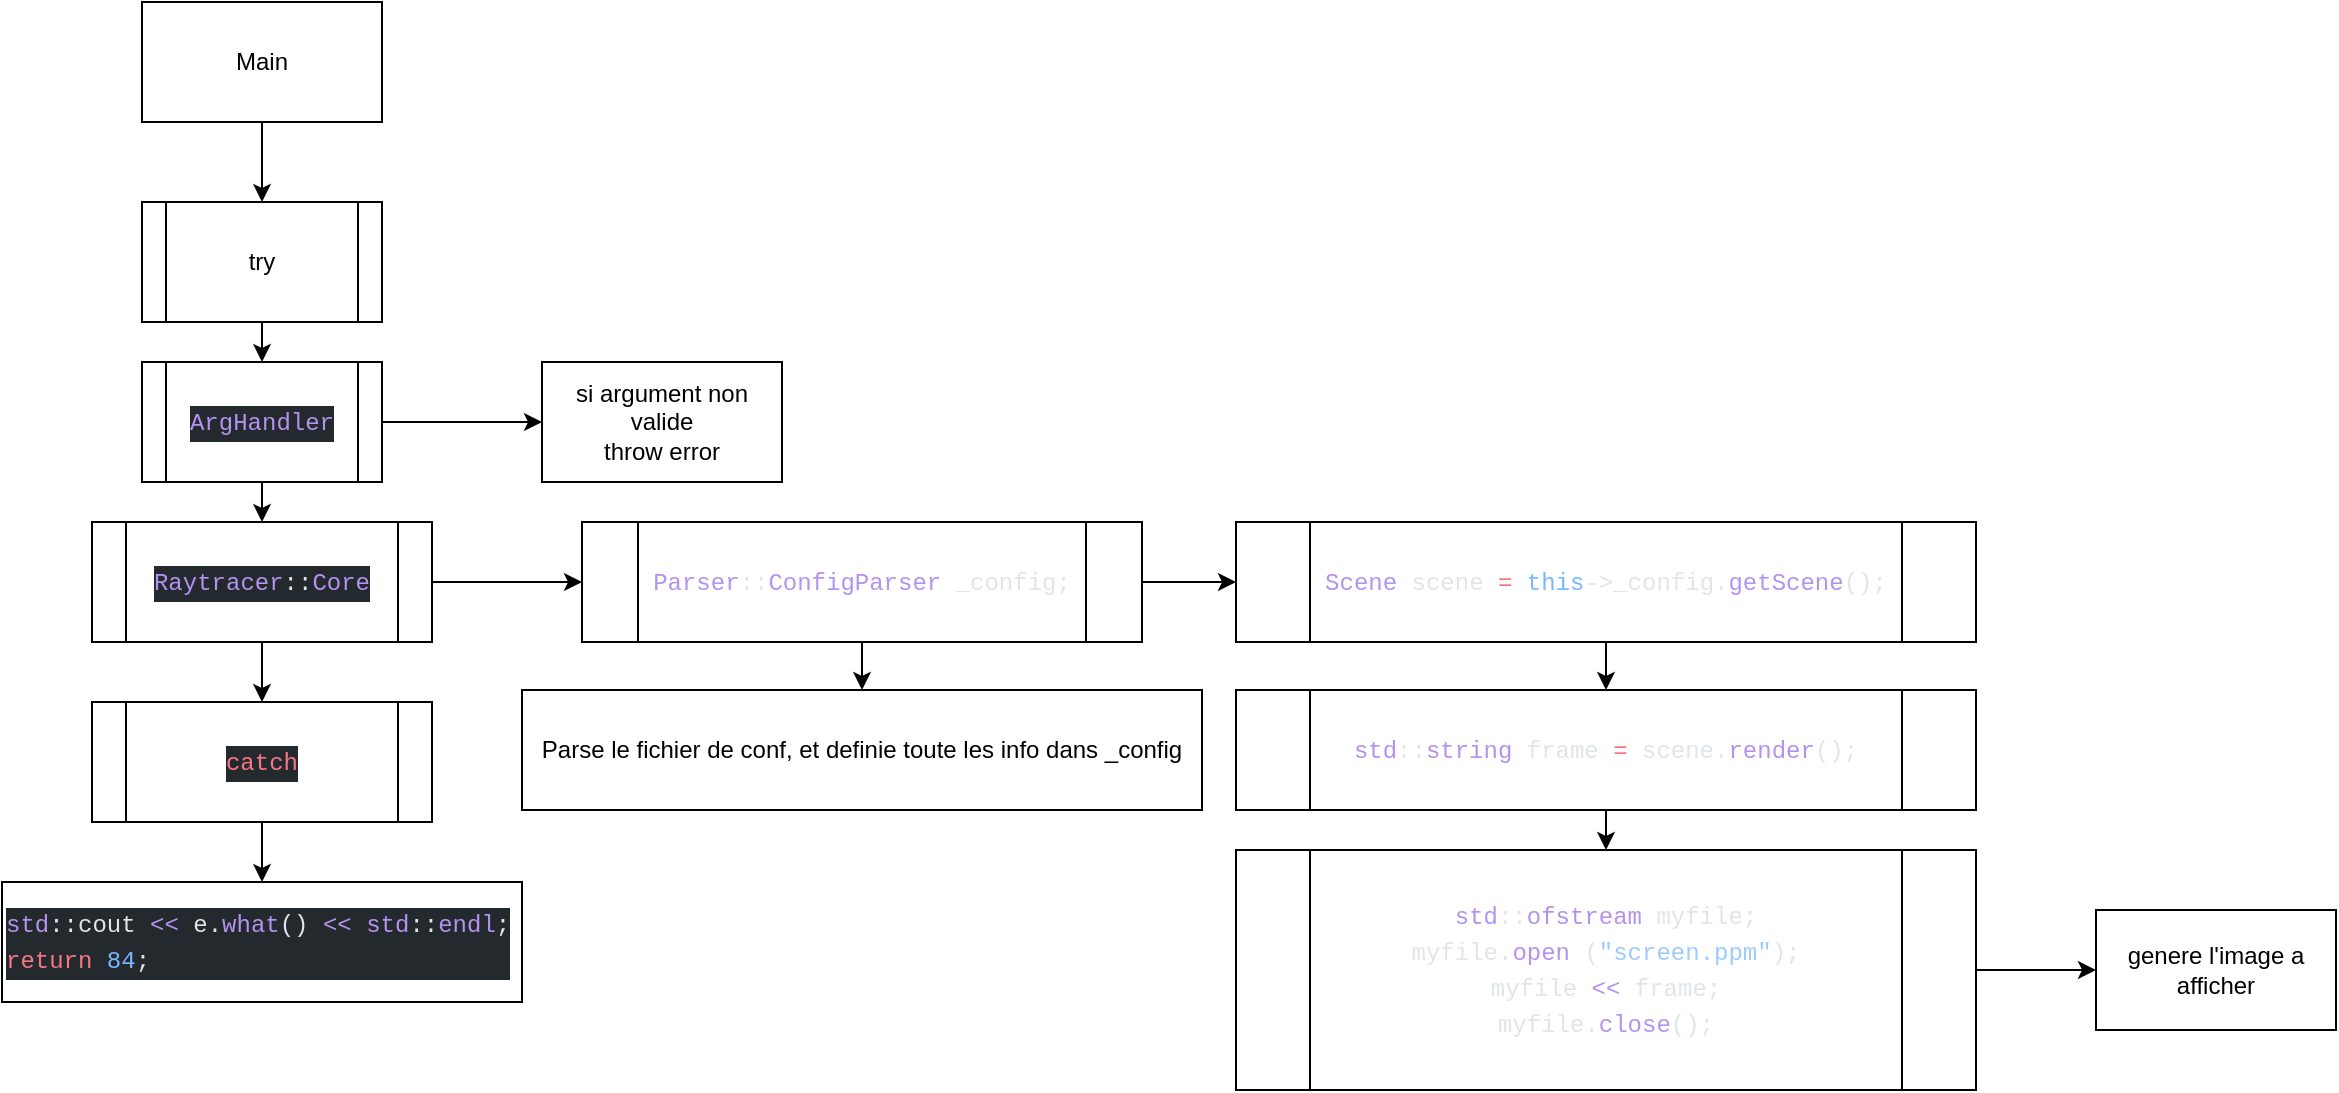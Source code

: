 <mxfile>
    <diagram id="7HJvE_LNuFIET7Rovjdp" name="Page-1">
        <mxGraphModel dx="834" dy="665" grid="1" gridSize="10" guides="1" tooltips="1" connect="1" arrows="1" fold="1" page="1" pageScale="1" pageWidth="827" pageHeight="1169" math="0" shadow="0">
            <root>
                <mxCell id="0"/>
                <mxCell id="1" parent="0"/>
                <mxCell id="4" value="" style="edgeStyle=none;html=1;" edge="1" parent="1" source="2" target="3">
                    <mxGeometry relative="1" as="geometry"/>
                </mxCell>
                <mxCell id="2" value="Main" style="rounded=0;whiteSpace=wrap;html=1;" vertex="1" parent="1">
                    <mxGeometry x="280" y="40" width="120" height="60" as="geometry"/>
                </mxCell>
                <mxCell id="6" value="" style="edgeStyle=none;html=1;" edge="1" parent="1" source="3" target="5">
                    <mxGeometry relative="1" as="geometry"/>
                </mxCell>
                <mxCell id="3" value="try" style="shape=process;whiteSpace=wrap;html=1;backgroundOutline=1;" vertex="1" parent="1">
                    <mxGeometry x="280" y="140" width="120" height="60" as="geometry"/>
                </mxCell>
                <mxCell id="8" value="" style="edgeStyle=none;html=1;" edge="1" parent="1" source="5" target="7">
                    <mxGeometry relative="1" as="geometry"/>
                </mxCell>
                <mxCell id="14" value="" style="edgeStyle=none;html=1;" edge="1" parent="1" source="5" target="13">
                    <mxGeometry relative="1" as="geometry"/>
                </mxCell>
                <mxCell id="5" value="&lt;div style=&quot;color: rgb(225, 228, 232); background-color: rgb(36, 41, 46); font-family: Menlo, Monaco, &amp;quot;Courier New&amp;quot;, monospace; line-height: 18px;&quot;&gt;&lt;span style=&quot;color: #b392f0;&quot;&gt;ArgHandler&lt;/span&gt;&lt;/div&gt;" style="shape=process;whiteSpace=wrap;html=1;backgroundOutline=1;" vertex="1" parent="1">
                    <mxGeometry x="280" y="220" width="120" height="60" as="geometry"/>
                </mxCell>
                <mxCell id="10" value="" style="edgeStyle=none;html=1;" edge="1" parent="1" source="7" target="9">
                    <mxGeometry relative="1" as="geometry"/>
                </mxCell>
                <mxCell id="25" value="" style="edgeStyle=none;html=1;" edge="1" parent="1" source="7" target="23">
                    <mxGeometry relative="1" as="geometry"/>
                </mxCell>
                <mxCell id="7" value="&lt;div style=&quot;color: rgb(225, 228, 232); background-color: rgb(36, 41, 46); font-family: Menlo, Monaco, &amp;quot;Courier New&amp;quot;, monospace; line-height: 18px;&quot;&gt;&lt;div style=&quot;line-height: 18px;&quot;&gt;&lt;span style=&quot;color: #b392f0;&quot;&gt;Raytracer&lt;/span&gt;::&lt;span style=&quot;color: #b392f0;&quot;&gt;Core&lt;/span&gt;&lt;/div&gt;&lt;/div&gt;" style="shape=process;whiteSpace=wrap;html=1;backgroundOutline=1;" vertex="1" parent="1">
                    <mxGeometry x="255" y="300" width="170" height="60" as="geometry"/>
                </mxCell>
                <mxCell id="12" value="" style="edgeStyle=none;html=1;" edge="1" parent="1" source="9" target="11">
                    <mxGeometry relative="1" as="geometry"/>
                </mxCell>
                <mxCell id="9" value="&lt;div style=&quot;color: rgb(225, 228, 232); background-color: rgb(36, 41, 46); font-family: Menlo, Monaco, &amp;quot;Courier New&amp;quot;, monospace; line-height: 18px;&quot;&gt;&lt;div style=&quot;line-height: 18px;&quot;&gt;&lt;div style=&quot;line-height: 18px;&quot;&gt;&lt;span style=&quot;color: #f97583;&quot;&gt;catch&lt;/span&gt;&lt;/div&gt;&lt;/div&gt;&lt;/div&gt;" style="shape=process;whiteSpace=wrap;html=1;backgroundOutline=1;" vertex="1" parent="1">
                    <mxGeometry x="255" y="390" width="170" height="60" as="geometry"/>
                </mxCell>
                <mxCell id="11" value="&lt;meta charset=&quot;utf-8&quot;&gt;&lt;div style=&quot;color: rgb(225, 228, 232); background-color: rgb(36, 41, 46); font-family: Menlo, Monaco, &amp;quot;Courier New&amp;quot;, monospace; font-weight: normal; font-size: 12px; line-height: 18px;&quot;&gt;&lt;div&gt;&lt;span style=&quot;color: #b392f0;&quot;&gt;std&lt;/span&gt;&lt;span style=&quot;color: #e1e4e8;&quot;&gt;::&lt;/span&gt;&lt;span style=&quot;color: #e1e4e8;&quot;&gt;cout&lt;/span&gt;&lt;span style=&quot;color: #e1e4e8;&quot;&gt; &lt;/span&gt;&lt;span style=&quot;color: #b392f0;&quot;&gt;&amp;lt;&amp;lt;&lt;/span&gt;&lt;span style=&quot;color: #e1e4e8;&quot;&gt; &lt;/span&gt;&lt;span style=&quot;color: #e1e4e8;&quot;&gt;e&lt;/span&gt;&lt;span style=&quot;color: #e1e4e8;&quot;&gt;.&lt;/span&gt;&lt;span style=&quot;color: #b392f0;&quot;&gt;what&lt;/span&gt;&lt;span style=&quot;color: #e1e4e8;&quot;&gt;() &lt;/span&gt;&lt;span style=&quot;color: #b392f0;&quot;&gt;&amp;lt;&amp;lt;&lt;/span&gt;&lt;span style=&quot;color: #e1e4e8;&quot;&gt; &lt;/span&gt;&lt;span style=&quot;color: #b392f0;&quot;&gt;std&lt;/span&gt;&lt;span style=&quot;color: #e1e4e8;&quot;&gt;::&lt;/span&gt;&lt;span style=&quot;color: #b392f0;&quot;&gt;endl&lt;/span&gt;&lt;span style=&quot;color: #e1e4e8;&quot;&gt;;&lt;/span&gt;&lt;/div&gt;&lt;div&gt;&lt;span style=&quot;color: #e1e4e8;&quot;&gt;        &lt;/span&gt;&lt;span style=&quot;color: #f97583;&quot;&gt;return&lt;/span&gt;&lt;span style=&quot;color: #e1e4e8;&quot;&gt; &lt;/span&gt;&lt;span style=&quot;color: #79b8ff;&quot;&gt;84&lt;/span&gt;&lt;span style=&quot;color: #e1e4e8;&quot;&gt;;&lt;/span&gt;&lt;/div&gt;&lt;/div&gt;" style="whiteSpace=wrap;html=1;align=left;" vertex="1" parent="1">
                    <mxGeometry x="210" y="480" width="260" height="60" as="geometry"/>
                </mxCell>
                <mxCell id="13" value="si argument non valide&lt;br&gt;throw error" style="whiteSpace=wrap;html=1;" vertex="1" parent="1">
                    <mxGeometry x="480" y="220" width="120" height="60" as="geometry"/>
                </mxCell>
                <mxCell id="18" value="" style="edgeStyle=none;html=1;" edge="1" parent="1" source="15" target="17">
                    <mxGeometry relative="1" as="geometry"/>
                </mxCell>
                <mxCell id="15" value="&lt;div style=&quot;color: rgb(225, 228, 232); font-family: Menlo, Monaco, &amp;quot;Courier New&amp;quot;, monospace; line-height: 18px;&quot;&gt;&lt;div style=&quot;line-height: 18px;&quot;&gt;&lt;div style=&quot;line-height: 18px;&quot;&gt;&lt;span style=&quot;color: #b392f0;&quot;&gt;Scene&lt;/span&gt; scene &lt;span style=&quot;color: #f97583;&quot;&gt;=&lt;/span&gt; &lt;span style=&quot;color: #79b8ff;&quot;&gt;this&lt;/span&gt;-&amp;gt;_config.&lt;span style=&quot;color: #b392f0;&quot;&gt;getScene&lt;/span&gt;();&lt;/div&gt;&lt;/div&gt;&lt;/div&gt;" style="shape=process;whiteSpace=wrap;html=1;backgroundOutline=1;labelBackgroundColor=default;" vertex="1" parent="1">
                    <mxGeometry x="827" y="300" width="370" height="60" as="geometry"/>
                </mxCell>
                <mxCell id="20" value="" style="edgeStyle=none;html=1;" edge="1" parent="1" source="17" target="19">
                    <mxGeometry relative="1" as="geometry"/>
                </mxCell>
                <mxCell id="17" value="&lt;meta charset=&quot;utf-8&quot;&gt;&lt;div style=&quot;color: rgb(225, 228, 232); font-family: Menlo, Monaco, &amp;quot;Courier New&amp;quot;, monospace; font-weight: normal; font-size: 12px; line-height: 18px;&quot;&gt;&lt;div&gt;&lt;span style=&quot;color: #e1e4e8;&quot;&gt; &lt;/span&gt;&lt;span style=&quot;color: #b392f0;&quot;&gt;std&lt;/span&gt;&lt;span style=&quot;color: #e1e4e8;&quot;&gt;::&lt;/span&gt;&lt;span style=&quot;color: #b392f0;&quot;&gt;string&lt;/span&gt;&lt;span style=&quot;color: #e1e4e8;&quot;&gt; &lt;/span&gt;&lt;span style=&quot;color: #e1e4e8;&quot;&gt;frame&lt;/span&gt;&lt;span style=&quot;color: #e1e4e8;&quot;&gt; &lt;/span&gt;&lt;span style=&quot;color: #f97583;&quot;&gt;=&lt;/span&gt;&lt;span style=&quot;color: #e1e4e8;&quot;&gt; &lt;/span&gt;&lt;span style=&quot;color: #e1e4e8;&quot;&gt;scene&lt;/span&gt;&lt;span style=&quot;color: #e1e4e8;&quot;&gt;.&lt;/span&gt;&lt;span style=&quot;color: #b392f0;&quot;&gt;render&lt;/span&gt;&lt;span style=&quot;color: #e1e4e8;&quot;&gt;();&lt;/span&gt;&lt;/div&gt;&lt;/div&gt;" style="shape=process;whiteSpace=wrap;html=1;backgroundOutline=1;labelBackgroundColor=default;" vertex="1" parent="1">
                    <mxGeometry x="827" y="384" width="370" height="60" as="geometry"/>
                </mxCell>
                <mxCell id="22" value="" style="edgeStyle=none;html=1;" edge="1" parent="1" source="19" target="21">
                    <mxGeometry relative="1" as="geometry"/>
                </mxCell>
                <mxCell id="19" value="&lt;meta charset=&quot;utf-8&quot;&gt;&lt;div style=&quot;color: rgb(225, 228, 232); font-family: Menlo, Monaco, &amp;quot;Courier New&amp;quot;, monospace; font-weight: normal; font-size: 12px; line-height: 18px;&quot;&gt;&lt;div&gt;&lt;span style=&quot;color: #b392f0;&quot;&gt;std&lt;/span&gt;&lt;span style=&quot;color: #e1e4e8;&quot;&gt;::&lt;/span&gt;&lt;span style=&quot;color: #b392f0;&quot;&gt;ofstream&lt;/span&gt;&lt;span style=&quot;color: #e1e4e8;&quot;&gt; &lt;/span&gt;&lt;span style=&quot;color: #e1e4e8;&quot;&gt;myfile&lt;/span&gt;&lt;span style=&quot;color: #e1e4e8;&quot;&gt;;&lt;/span&gt;&lt;/div&gt;&lt;div&gt;&lt;span style=&quot;color: #e1e4e8;&quot;&gt;    &lt;/span&gt;&lt;span style=&quot;color: #e1e4e8;&quot;&gt;myfile&lt;/span&gt;&lt;span style=&quot;color: #e1e4e8;&quot;&gt;.&lt;/span&gt;&lt;span style=&quot;color: #b392f0;&quot;&gt;open&lt;/span&gt;&lt;span style=&quot;color: #e1e4e8;&quot;&gt; (&lt;/span&gt;&lt;span style=&quot;color: #9ecbff;&quot;&gt;&quot;screen.ppm&quot;&lt;/span&gt;&lt;span style=&quot;color: #e1e4e8;&quot;&gt;);&lt;/span&gt;&lt;/div&gt;&lt;div&gt;&lt;span style=&quot;color: #e1e4e8;&quot;&gt;    &lt;/span&gt;&lt;span style=&quot;color: #e1e4e8;&quot;&gt;myfile&lt;/span&gt;&lt;span style=&quot;color: #e1e4e8;&quot;&gt; &lt;/span&gt;&lt;span style=&quot;color: #b392f0;&quot;&gt;&amp;lt;&amp;lt;&lt;/span&gt;&lt;span style=&quot;color: #e1e4e8;&quot;&gt; &lt;/span&gt;&lt;span style=&quot;color: #e1e4e8;&quot;&gt;frame&lt;/span&gt;&lt;span style=&quot;color: #e1e4e8;&quot;&gt;;&lt;/span&gt;&lt;/div&gt;&lt;div&gt;&lt;span style=&quot;color: #e1e4e8;&quot;&gt;    &lt;/span&gt;&lt;span style=&quot;color: #e1e4e8;&quot;&gt;myfile&lt;/span&gt;&lt;span style=&quot;color: #e1e4e8;&quot;&gt;.&lt;/span&gt;&lt;span style=&quot;color: #b392f0;&quot;&gt;close&lt;/span&gt;&lt;span style=&quot;color: #e1e4e8;&quot;&gt;();&lt;/span&gt;&lt;/div&gt;&lt;/div&gt;" style="shape=process;whiteSpace=wrap;html=1;backgroundOutline=1;align=center;labelBackgroundColor=default;" vertex="1" parent="1">
                    <mxGeometry x="827" y="464" width="370" height="120" as="geometry"/>
                </mxCell>
                <mxCell id="21" value="genere l'image a afficher" style="whiteSpace=wrap;html=1;labelBackgroundColor=default;" vertex="1" parent="1">
                    <mxGeometry x="1257" y="494" width="120" height="60" as="geometry"/>
                </mxCell>
                <mxCell id="24" value="" style="edgeStyle=none;html=1;" edge="1" parent="1" source="23" target="15">
                    <mxGeometry relative="1" as="geometry"/>
                </mxCell>
                <mxCell id="27" value="" style="edgeStyle=none;html=1;" edge="1" parent="1" source="23" target="26">
                    <mxGeometry relative="1" as="geometry"/>
                </mxCell>
                <mxCell id="23" value="&lt;div style=&quot;color: rgb(225, 228, 232); font-family: Menlo, Monaco, &amp;quot;Courier New&amp;quot;, monospace; line-height: 18px;&quot;&gt;&lt;span style=&quot;color: #b392f0;&quot;&gt;Parser&lt;/span&gt;::&lt;span style=&quot;color: #b392f0;&quot;&gt;ConfigParser&amp;nbsp;&lt;/span&gt;_config;&lt;/div&gt;" style="shape=process;whiteSpace=wrap;html=1;backgroundOutline=1;labelBackgroundColor=none;align=center;" vertex="1" parent="1">
                    <mxGeometry x="500" y="300" width="280" height="60" as="geometry"/>
                </mxCell>
                <mxCell id="26" value="Parse le fichier de conf, et definie toute les info dans _config" style="whiteSpace=wrap;html=1;labelBackgroundColor=none;" vertex="1" parent="1">
                    <mxGeometry x="470" y="384" width="340" height="60" as="geometry"/>
                </mxCell>
            </root>
        </mxGraphModel>
    </diagram>
</mxfile>